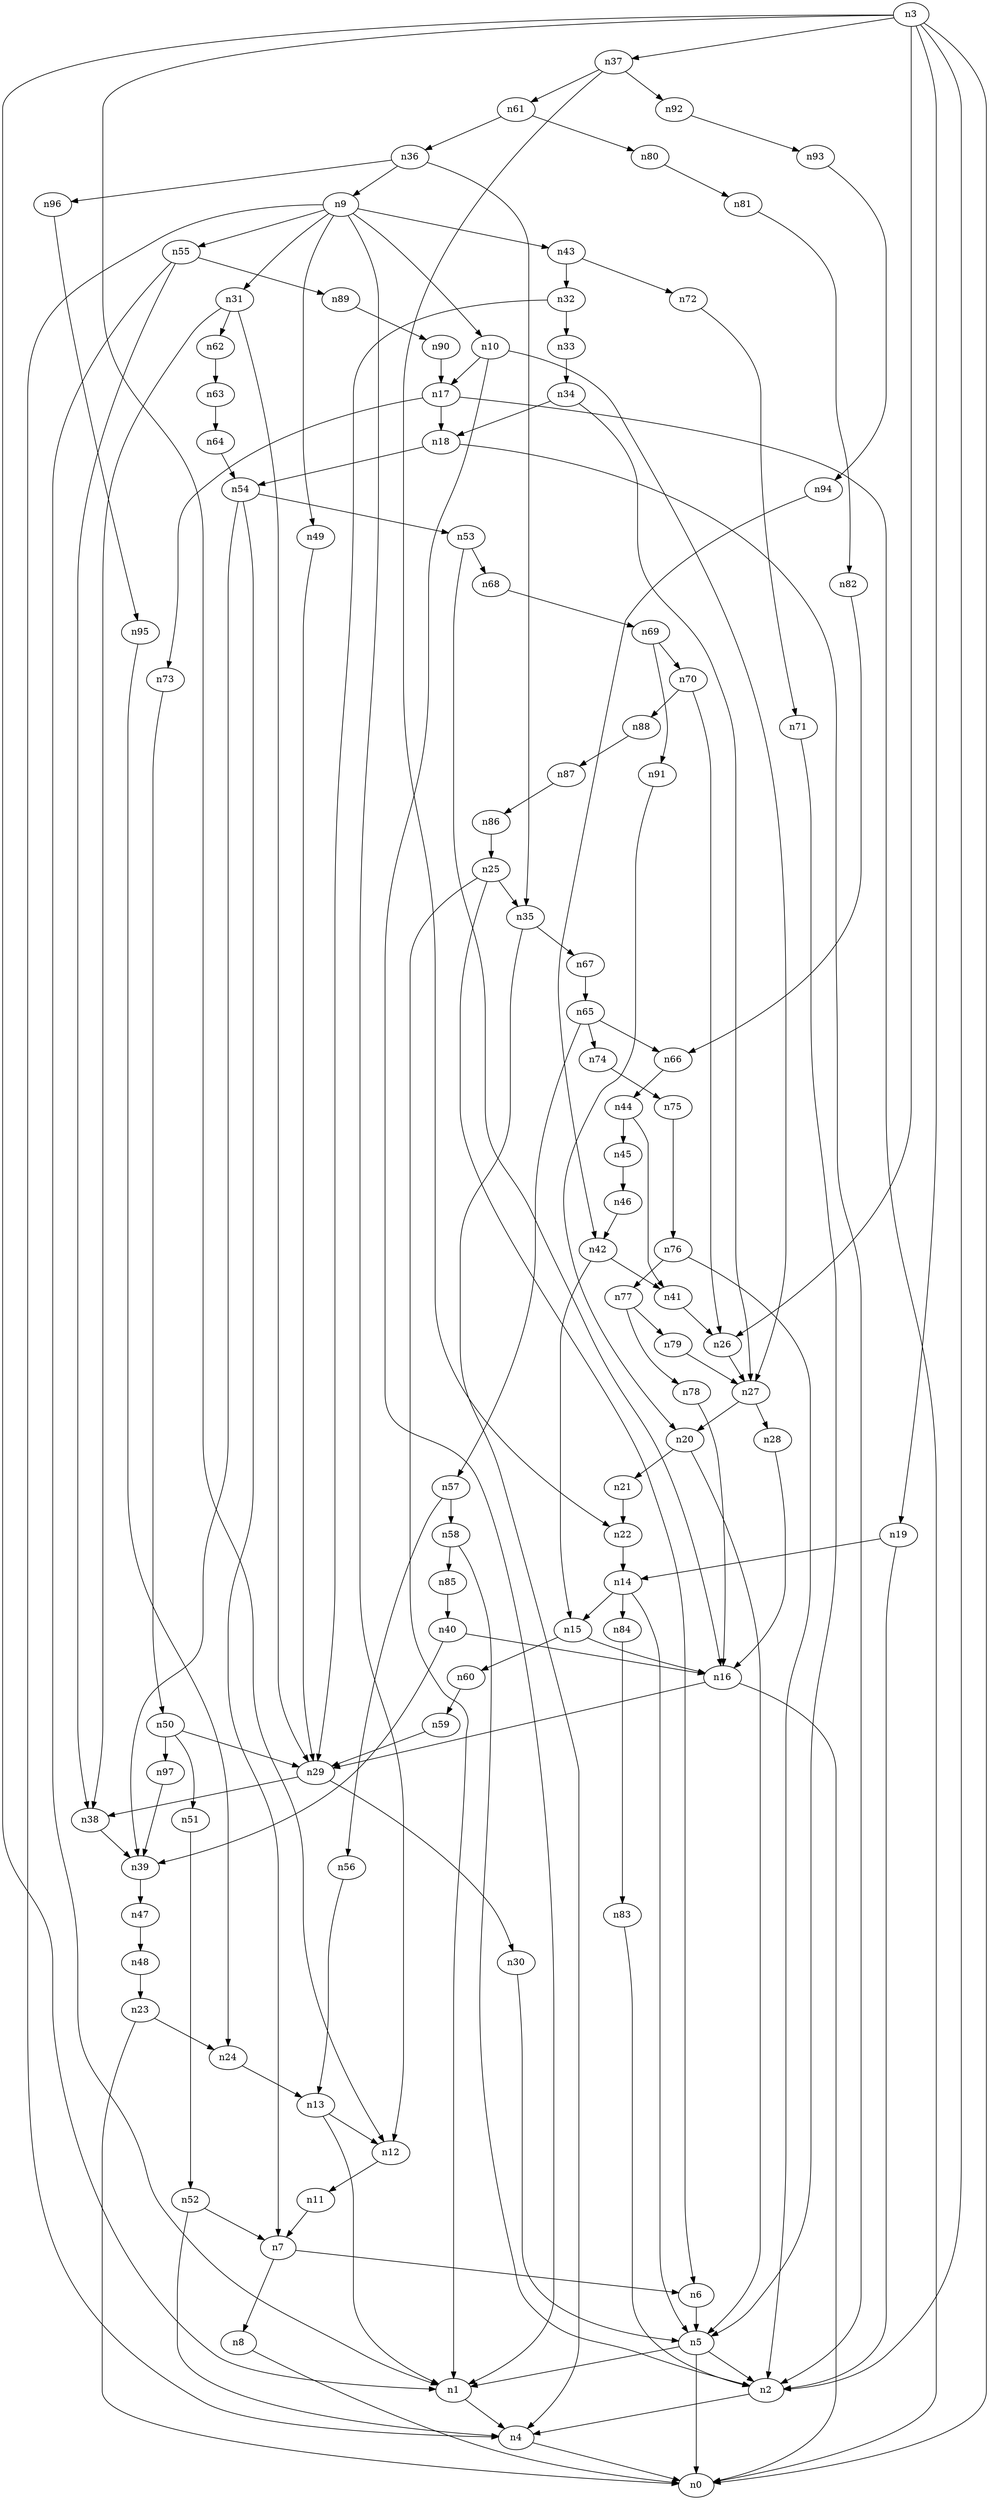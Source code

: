 digraph G {
	n1 -> n4	 [_graphml_id=e4];
	n2 -> n4	 [_graphml_id=e7];
	n3 -> n0	 [_graphml_id=e0];
	n3 -> n1	 [_graphml_id=e3];
	n3 -> n2	 [_graphml_id=e6];
	n3 -> n12	 [_graphml_id=e18];
	n3 -> n19	 [_graphml_id=e29];
	n3 -> n26	 [_graphml_id=e41];
	n3 -> n37	 [_graphml_id=e58];
	n4 -> n0	 [_graphml_id=e1];
	n5 -> n0	 [_graphml_id=e2];
	n5 -> n1	 [_graphml_id=e5];
	n5 -> n2	 [_graphml_id=e8];
	n6 -> n5	 [_graphml_id=e9];
	n7 -> n6	 [_graphml_id=e10];
	n7 -> n8	 [_graphml_id=e11];
	n8 -> n0	 [_graphml_id=e12];
	n9 -> n4	 [_graphml_id=e13];
	n9 -> n10	 [_graphml_id=e14];
	n9 -> n12	 [_graphml_id=e40];
	n9 -> n31	 [_graphml_id=e49];
	n9 -> n43	 [_graphml_id=e67];
	n9 -> n49	 [_graphml_id=e77];
	n9 -> n55	 [_graphml_id=e87];
	n10 -> n1	 [_graphml_id=e15];
	n10 -> n17	 [_graphml_id=e99];
	n10 -> n27	 [_graphml_id=e149];
	n11 -> n7	 [_graphml_id=e16];
	n12 -> n11	 [_graphml_id=e17];
	n13 -> n1	 [_graphml_id=e20];
	n13 -> n12	 [_graphml_id=e19];
	n14 -> n5	 [_graphml_id=e21];
	n14 -> n15	 [_graphml_id=e22];
	n14 -> n84	 [_graphml_id=e136];
	n15 -> n16	 [_graphml_id=e23];
	n15 -> n60	 [_graphml_id=e96];
	n16 -> n0	 [_graphml_id=e24];
	n16 -> n29	 [_graphml_id=e45];
	n17 -> n0	 [_graphml_id=e25];
	n17 -> n18	 [_graphml_id=e26];
	n17 -> n73	 [_graphml_id=e118];
	n18 -> n2	 [_graphml_id=e27];
	n18 -> n54	 [_graphml_id=e86];
	n19 -> n2	 [_graphml_id=e28];
	n19 -> n14	 [_graphml_id=e30];
	n20 -> n5	 [_graphml_id=e31];
	n20 -> n21	 [_graphml_id=e32];
	n21 -> n22	 [_graphml_id=e33];
	n22 -> n14	 [_graphml_id=e34];
	n23 -> n0	 [_graphml_id=e35];
	n23 -> n24	 [_graphml_id=e36];
	n24 -> n13	 [_graphml_id=e37];
	n25 -> n1	 [_graphml_id=e39];
	n25 -> n6	 [_graphml_id=e38];
	n25 -> n35	 [_graphml_id=e54];
	n26 -> n27	 [_graphml_id=e42];
	n27 -> n20	 [_graphml_id=e79];
	n27 -> n28	 [_graphml_id=e43];
	n28 -> n16	 [_graphml_id=e44];
	n29 -> n30	 [_graphml_id=e46];
	n29 -> n38	 [_graphml_id=e60];
	n30 -> n5	 [_graphml_id=e47];
	n31 -> n29	 [_graphml_id=e48];
	n31 -> n38	 [_graphml_id=e69];
	n31 -> n62	 [_graphml_id=e100];
	n32 -> n29	 [_graphml_id=e50];
	n32 -> n33	 [_graphml_id=e51];
	n33 -> n34	 [_graphml_id=e52];
	n34 -> n18	 [_graphml_id=e53];
	n34 -> n27	 [_graphml_id=e59];
	n35 -> n4	 [_graphml_id=e139];
	n35 -> n67	 [_graphml_id=e107];
	n36 -> n9	 [_graphml_id=e56];
	n36 -> n35	 [_graphml_id=e55];
	n36 -> n96	 [_graphml_id=e156];
	n37 -> n22	 [_graphml_id=e57];
	n37 -> n61	 [_graphml_id=e97];
	n37 -> n92	 [_graphml_id=e150];
	n38 -> n39	 [_graphml_id=e61];
	n39 -> n47	 [_graphml_id=e74];
	n40 -> n16	 [_graphml_id=e63];
	n40 -> n39	 [_graphml_id=e62];
	n41 -> n26	 [_graphml_id=e64];
	n42 -> n15	 [_graphml_id=e66];
	n42 -> n41	 [_graphml_id=e65];
	n43 -> n32	 [_graphml_id=e68];
	n43 -> n72	 [_graphml_id=e116];
	n44 -> n41	 [_graphml_id=e70];
	n44 -> n45	 [_graphml_id=e71];
	n45 -> n46	 [_graphml_id=e72];
	n46 -> n42	 [_graphml_id=e73];
	n47 -> n48	 [_graphml_id=e75];
	n48 -> n23	 [_graphml_id=e76];
	n49 -> n29	 [_graphml_id=e78];
	n50 -> n29	 [_graphml_id=e80];
	n50 -> n51	 [_graphml_id=e81];
	n50 -> n97	 [_graphml_id=e158];
	n51 -> n52	 [_graphml_id=e82];
	n52 -> n4	 [_graphml_id=e83];
	n52 -> n7	 [_graphml_id=e119];
	n53 -> n16	 [_graphml_id=e84];
	n53 -> n68	 [_graphml_id=e110];
	n54 -> n7	 [_graphml_id=e89];
	n54 -> n39	 [_graphml_id=e109];
	n54 -> n53	 [_graphml_id=e85];
	n55 -> n1	 [_graphml_id=e88];
	n55 -> n38	 [_graphml_id=e129];
	n55 -> n89	 [_graphml_id=e144];
	n56 -> n13	 [_graphml_id=e90];
	n57 -> n56	 [_graphml_id=e91];
	n57 -> n58	 [_graphml_id=e92];
	n58 -> n2	 [_graphml_id=e93];
	n58 -> n85	 [_graphml_id=e138];
	n59 -> n29	 [_graphml_id=e94];
	n60 -> n59	 [_graphml_id=e95];
	n61 -> n36	 [_graphml_id=e98];
	n61 -> n80	 [_graphml_id=e130];
	n62 -> n63	 [_graphml_id=e101];
	n63 -> n64	 [_graphml_id=e102];
	n64 -> n54	 [_graphml_id=e103];
	n65 -> n57	 [_graphml_id=e104];
	n65 -> n66	 [_graphml_id=e105];
	n65 -> n74	 [_graphml_id=e120];
	n66 -> n44	 [_graphml_id=e106];
	n67 -> n65	 [_graphml_id=e108];
	n68 -> n69	 [_graphml_id=e111];
	n69 -> n70	 [_graphml_id=e112];
	n69 -> n91	 [_graphml_id=e147];
	n70 -> n26	 [_graphml_id=e113];
	n70 -> n88	 [_graphml_id=e143];
	n71 -> n5	 [_graphml_id=e114];
	n72 -> n71	 [_graphml_id=e115];
	n73 -> n50	 [_graphml_id=e117];
	n74 -> n75	 [_graphml_id=e121];
	n75 -> n76	 [_graphml_id=e122];
	n76 -> n2	 [_graphml_id=e123];
	n76 -> n77	 [_graphml_id=e124];
	n77 -> n78	 [_graphml_id=e125];
	n77 -> n79	 [_graphml_id=e128];
	n78 -> n16	 [_graphml_id=e126];
	n79 -> n27	 [_graphml_id=e127];
	n80 -> n81	 [_graphml_id=e131];
	n81 -> n82	 [_graphml_id=e132];
	n82 -> n66	 [_graphml_id=e133];
	n83 -> n2	 [_graphml_id=e134];
	n84 -> n83	 [_graphml_id=e135];
	n85 -> n40	 [_graphml_id=e137];
	n86 -> n25	 [_graphml_id=e140];
	n87 -> n86	 [_graphml_id=e141];
	n88 -> n87	 [_graphml_id=e142];
	n89 -> n90	 [_graphml_id=e145];
	n90 -> n17	 [_graphml_id=e146];
	n91 -> n20	 [_graphml_id=e148];
	n92 -> n93	 [_graphml_id=e151];
	n93 -> n94	 [_graphml_id=e152];
	n94 -> n42	 [_graphml_id=e153];
	n95 -> n24	 [_graphml_id=e154];
	n96 -> n95	 [_graphml_id=e155];
	n97 -> n39	 [_graphml_id=e157];
}
